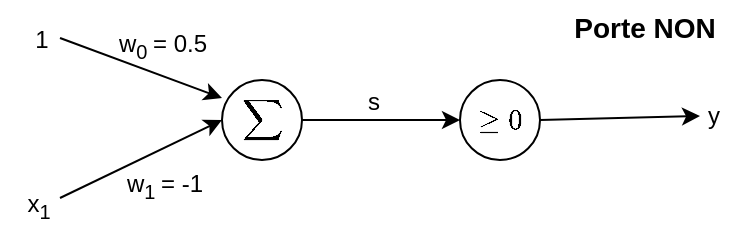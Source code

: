 <mxfile version="12.4.9" type="device"><diagram id="P_MoxVko4eVaTTqNdiFI" name="Page-1"><mxGraphModel dx="454" dy="710" grid="1" gridSize="10" guides="1" tooltips="1" connect="1" arrows="1" fold="1" page="1" pageScale="1" pageWidth="827" pageHeight="1169" math="1" shadow="0"><root><mxCell id="0"/><mxCell id="1" parent="0"/><mxCell id="yia1wDCwWx10TxgLuCS8-9" value="1" style="text;html=1;strokeColor=none;fillColor=none;align=center;verticalAlign=middle;whiteSpace=wrap;rounded=0;" parent="1" vertex="1"><mxGeometry x="251" y="181" width="40" height="40" as="geometry"/></mxCell><mxCell id="yia1wDCwWx10TxgLuCS8-10" value="x&lt;sub&gt;1&lt;/sub&gt;" style="text;html=1;strokeColor=none;fillColor=none;align=center;verticalAlign=middle;whiteSpace=wrap;rounded=0;" parent="1" vertex="1"><mxGeometry x="250" y="264" width="39" height="40" as="geometry"/></mxCell><mxCell id="yia1wDCwWx10TxgLuCS8-15" value="$$\sum$$" style="ellipse;whiteSpace=wrap;html=1;aspect=fixed;" parent="1" vertex="1"><mxGeometry x="361" y="221" width="40" height="40" as="geometry"/></mxCell><mxCell id="yia1wDCwWx10TxgLuCS8-16" value="" style="endArrow=classic;html=1;" parent="1" edge="1"><mxGeometry width="50" height="50" relative="1" as="geometry"><mxPoint x="280" y="200" as="sourcePoint"/><mxPoint x="361" y="230" as="targetPoint"/></mxGeometry></mxCell><mxCell id="yia1wDCwWx10TxgLuCS8-17" value="" style="endArrow=classic;html=1;entryX=0;entryY=0.5;entryDx=0;entryDy=0;" parent="1" target="yia1wDCwWx10TxgLuCS8-15" edge="1"><mxGeometry width="50" height="50" relative="1" as="geometry"><mxPoint x="280" y="280" as="sourcePoint"/><mxPoint x="90" y="420" as="targetPoint"/></mxGeometry></mxCell><mxCell id="yia1wDCwWx10TxgLuCS8-22" value="$$\geq 0$$" style="ellipse;whiteSpace=wrap;html=1;aspect=fixed;" parent="1" vertex="1"><mxGeometry x="480" y="221" width="40" height="40" as="geometry"/></mxCell><mxCell id="yia1wDCwWx10TxgLuCS8-23" value="" style="endArrow=classic;html=1;exitX=1;exitY=0.5;exitDx=0;exitDy=0;" parent="1" source="yia1wDCwWx10TxgLuCS8-15" edge="1"><mxGeometry width="50" height="50" relative="1" as="geometry"><mxPoint x="110" y="470" as="sourcePoint"/><mxPoint x="480" y="241" as="targetPoint"/></mxGeometry></mxCell><mxCell id="yia1wDCwWx10TxgLuCS8-24" value="" style="endArrow=classic;html=1;exitX=1;exitY=0.5;exitDx=0;exitDy=0;" parent="1" source="yia1wDCwWx10TxgLuCS8-22" edge="1"><mxGeometry width="50" height="50" relative="1" as="geometry"><mxPoint x="310" y="470" as="sourcePoint"/><mxPoint x="600" y="239" as="targetPoint"/></mxGeometry></mxCell><mxCell id="yia1wDCwWx10TxgLuCS8-25" value="y" style="text;html=1;strokeColor=none;fillColor=none;align=center;verticalAlign=middle;whiteSpace=wrap;rounded=0;" parent="1" vertex="1"><mxGeometry x="587" y="229" width="40" height="20" as="geometry"/></mxCell><mxCell id="9Z-nKmhS6flBQpAPhafl-1" value="w&lt;sub&gt;0&amp;nbsp;&lt;/sub&gt;= 0.5" style="text;html=1;strokeColor=none;fillColor=none;align=center;verticalAlign=middle;whiteSpace=wrap;rounded=0;" parent="1" vertex="1"><mxGeometry x="304" y="192" width="55" height="24" as="geometry"/></mxCell><mxCell id="9Z-nKmhS6flBQpAPhafl-2" value="w&lt;sub&gt;1&amp;nbsp;&lt;/sub&gt;= -1" style="text;html=1;strokeColor=none;fillColor=none;align=center;verticalAlign=middle;whiteSpace=wrap;rounded=0;" parent="1" vertex="1"><mxGeometry x="305" y="264" width="55" height="20" as="geometry"/></mxCell><mxCell id="WbzS2Wxh6R1f7IiSsk6m-2" value="s" style="text;html=1;strokeColor=none;fillColor=none;align=center;verticalAlign=middle;whiteSpace=wrap;rounded=0;" parent="1" vertex="1"><mxGeometry x="417" y="222" width="40" height="20" as="geometry"/></mxCell><mxCell id="wDskb5K3LPbbCwiUnnA--1" value="&lt;font style=&quot;font-size: 14px&quot;&gt;&lt;b&gt;Porte NON&lt;/b&gt;&lt;/font&gt;" style="text;html=1;align=center;verticalAlign=middle;resizable=0;points=[];autosize=1;" vertex="1" parent="1"><mxGeometry x="527" y="185" width="90" height="20" as="geometry"/></mxCell></root></mxGraphModel></diagram></mxfile>